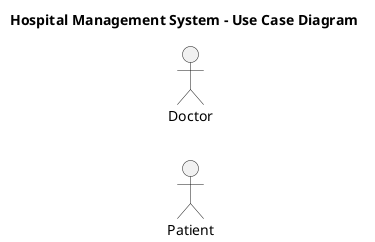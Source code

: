 @startuml
title Hospital Management System - Use Case Diagram

left to right direction

actor "Patient" as patient
actor "Doctor" as doctor


@enduml